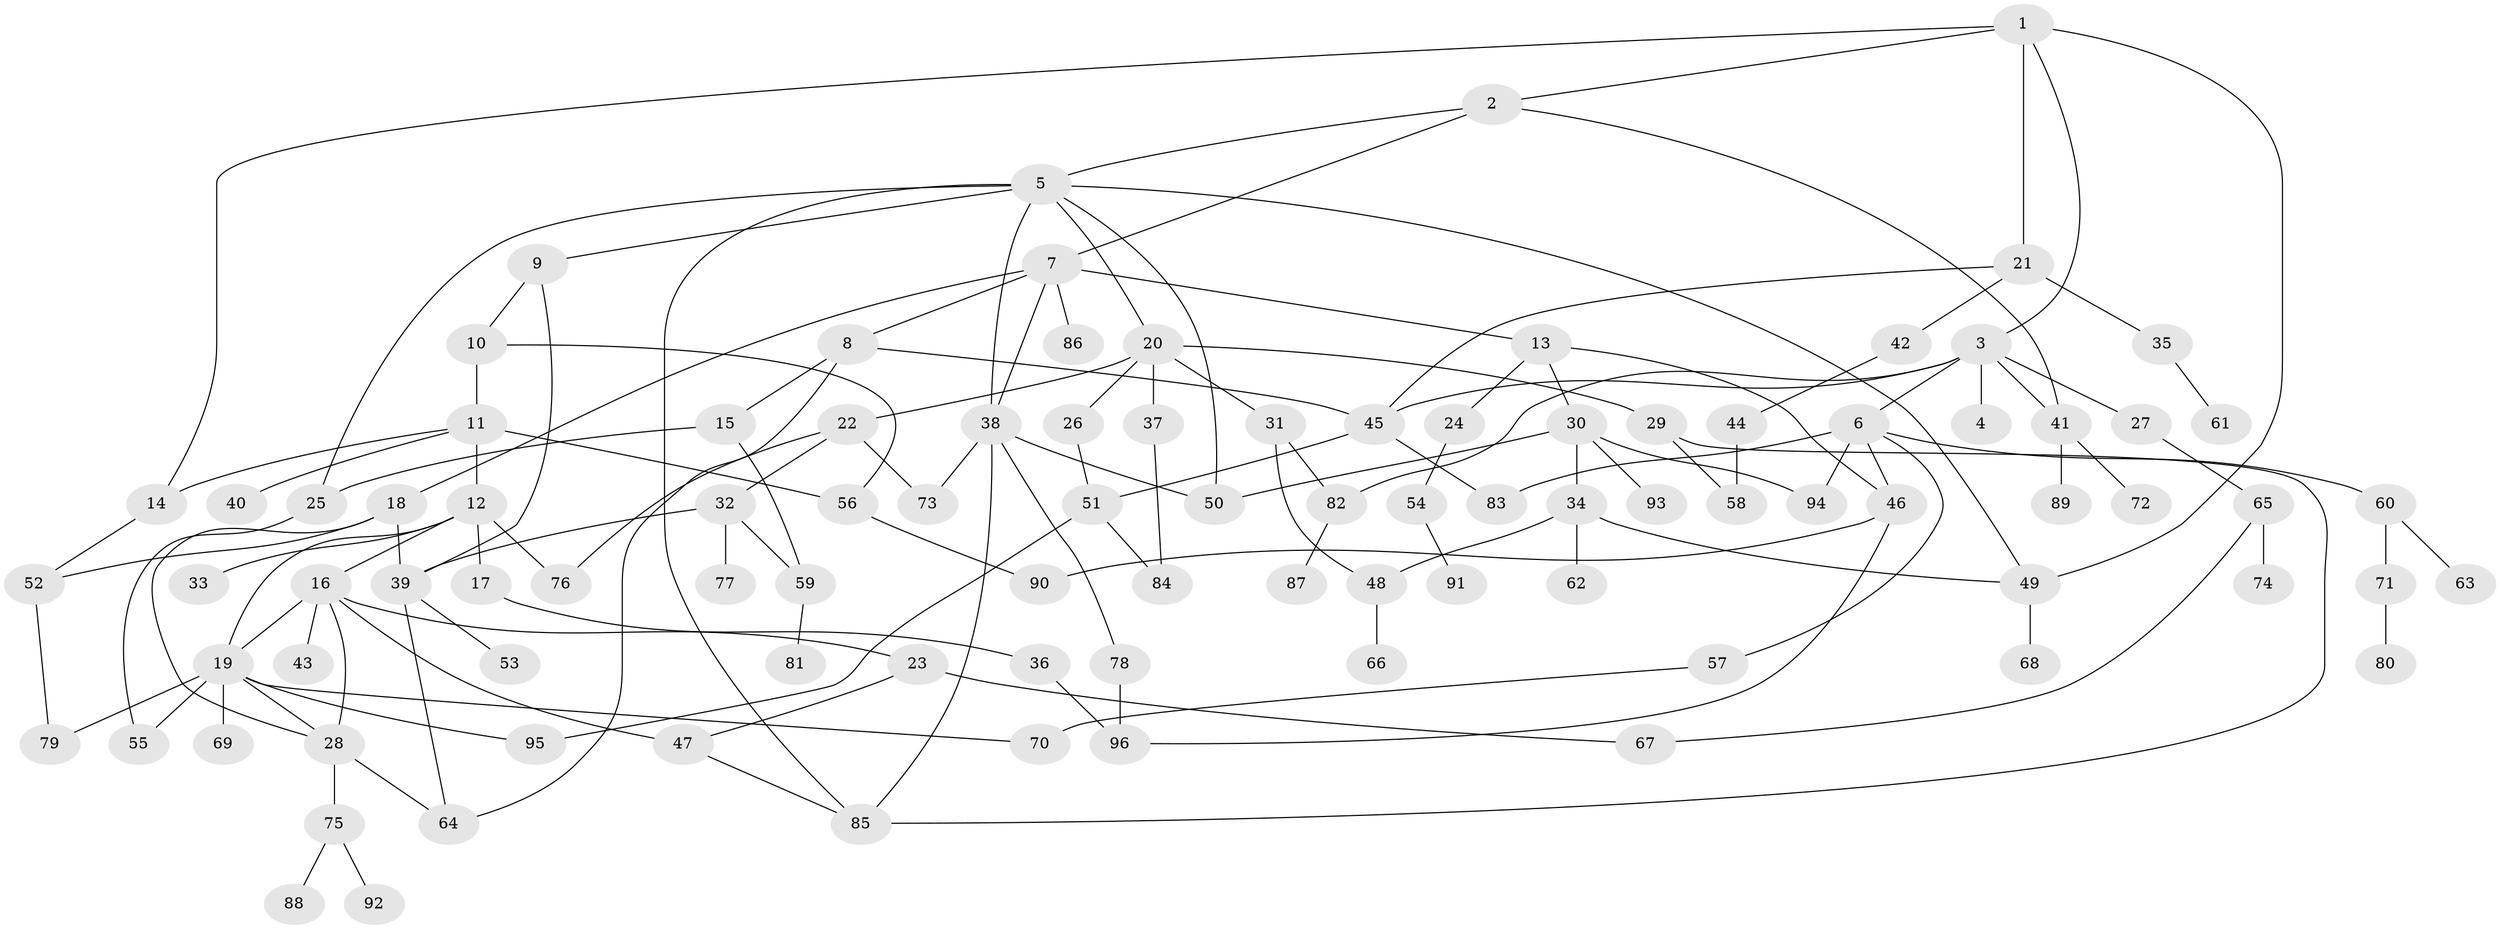 // coarse degree distribution, {11: 0.020833333333333332, 12: 0.020833333333333332, 1: 0.2916666666666667, 16: 0.020833333333333332, 5: 0.020833333333333332, 4: 0.125, 3: 0.16666666666666666, 9: 0.020833333333333332, 2: 0.2916666666666667, 7: 0.020833333333333332}
// Generated by graph-tools (version 1.1) at 2025/17/03/04/25 18:17:02]
// undirected, 96 vertices, 137 edges
graph export_dot {
graph [start="1"]
  node [color=gray90,style=filled];
  1;
  2;
  3;
  4;
  5;
  6;
  7;
  8;
  9;
  10;
  11;
  12;
  13;
  14;
  15;
  16;
  17;
  18;
  19;
  20;
  21;
  22;
  23;
  24;
  25;
  26;
  27;
  28;
  29;
  30;
  31;
  32;
  33;
  34;
  35;
  36;
  37;
  38;
  39;
  40;
  41;
  42;
  43;
  44;
  45;
  46;
  47;
  48;
  49;
  50;
  51;
  52;
  53;
  54;
  55;
  56;
  57;
  58;
  59;
  60;
  61;
  62;
  63;
  64;
  65;
  66;
  67;
  68;
  69;
  70;
  71;
  72;
  73;
  74;
  75;
  76;
  77;
  78;
  79;
  80;
  81;
  82;
  83;
  84;
  85;
  86;
  87;
  88;
  89;
  90;
  91;
  92;
  93;
  94;
  95;
  96;
  1 -- 2;
  1 -- 3;
  1 -- 21;
  1 -- 49;
  1 -- 14;
  2 -- 5;
  2 -- 7;
  2 -- 41;
  3 -- 4;
  3 -- 6;
  3 -- 27;
  3 -- 45;
  3 -- 82;
  3 -- 41;
  5 -- 9;
  5 -- 20;
  5 -- 85;
  5 -- 25;
  5 -- 49;
  5 -- 50;
  5 -- 38;
  6 -- 46;
  6 -- 57;
  6 -- 60;
  6 -- 83;
  6 -- 94;
  7 -- 8;
  7 -- 13;
  7 -- 18;
  7 -- 38;
  7 -- 86;
  8 -- 15;
  8 -- 45;
  8 -- 64;
  9 -- 10;
  9 -- 39;
  10 -- 11;
  10 -- 56;
  11 -- 12;
  11 -- 14;
  11 -- 40;
  11 -- 56;
  12 -- 16;
  12 -- 17;
  12 -- 19;
  12 -- 33;
  12 -- 76;
  13 -- 24;
  13 -- 30;
  13 -- 46;
  14 -- 52;
  15 -- 25;
  15 -- 59;
  16 -- 23;
  16 -- 28;
  16 -- 43;
  16 -- 47;
  16 -- 19;
  17 -- 36;
  18 -- 52;
  18 -- 28;
  18 -- 39;
  19 -- 69;
  19 -- 79;
  19 -- 55;
  19 -- 95;
  19 -- 28;
  19 -- 70;
  20 -- 22;
  20 -- 26;
  20 -- 29;
  20 -- 31;
  20 -- 37;
  21 -- 35;
  21 -- 42;
  21 -- 45;
  22 -- 32;
  22 -- 76;
  22 -- 73;
  23 -- 67;
  23 -- 47;
  24 -- 54;
  25 -- 55;
  26 -- 51;
  27 -- 65;
  28 -- 75;
  28 -- 64;
  29 -- 58;
  29 -- 85;
  30 -- 34;
  30 -- 50;
  30 -- 93;
  30 -- 94;
  31 -- 48;
  31 -- 82;
  32 -- 39;
  32 -- 59;
  32 -- 77;
  34 -- 62;
  34 -- 49;
  34 -- 48;
  35 -- 61;
  36 -- 96;
  37 -- 84;
  38 -- 73;
  38 -- 78;
  38 -- 85;
  38 -- 50;
  39 -- 53;
  39 -- 64;
  41 -- 72;
  41 -- 89;
  42 -- 44;
  44 -- 58;
  45 -- 51;
  45 -- 83;
  46 -- 90;
  46 -- 96;
  47 -- 85;
  48 -- 66;
  49 -- 68;
  51 -- 95;
  51 -- 84;
  52 -- 79;
  54 -- 91;
  56 -- 90;
  57 -- 70;
  59 -- 81;
  60 -- 63;
  60 -- 71;
  65 -- 67;
  65 -- 74;
  71 -- 80;
  75 -- 88;
  75 -- 92;
  78 -- 96;
  82 -- 87;
}
